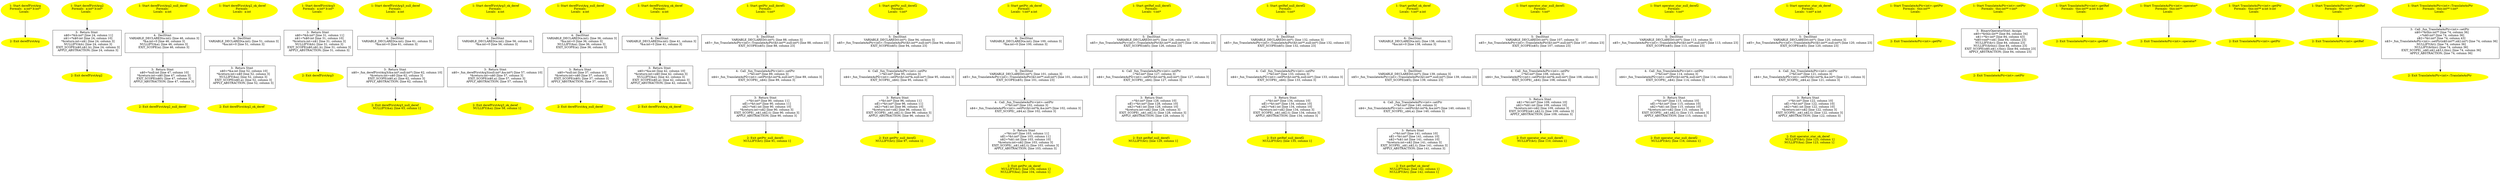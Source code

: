 /* @generated */
digraph cfg {
"derefFirstArg#11155233742091168443.dc9be6cfdd866625309f594a0c1a3bdc_1" [label="1: Start derefFirstArg\nFormals:  a:int* b:int*\nLocals:  \n  " color=yellow style=filled]
	

	 "derefFirstArg#11155233742091168443.dc9be6cfdd866625309f594a0c1a3bdc_1" -> "derefFirstArg#11155233742091168443.dc9be6cfdd866625309f594a0c1a3bdc_2" ;
"derefFirstArg#11155233742091168443.dc9be6cfdd866625309f594a0c1a3bdc_2" [label="2: Exit derefFirstArg \n  " color=yellow style=filled]
	

"derefFirstArg2#11387624487828646016.9777f67ce8b8da5c99a0e59eaaf6eb17_1" [label="1: Start derefFirstArg2\nFormals:  a:int* b:int*\nLocals:  \n  " color=yellow style=filled]
	

	 "derefFirstArg2#11387624487828646016.9777f67ce8b8da5c99a0e59eaaf6eb17_1" -> "derefFirstArg2#11387624487828646016.9777f67ce8b8da5c99a0e59eaaf6eb17_3" ;
"derefFirstArg2#11387624487828646016.9777f67ce8b8da5c99a0e59eaaf6eb17_2" [label="2: Exit derefFirstArg2 \n  " color=yellow style=filled]
	

"derefFirstArg2#11387624487828646016.9777f67ce8b8da5c99a0e59eaaf6eb17_3" [label="3:  Return Stmt \n   n$0=*&b:int* [line 24, column 11]\n  n$1=*n$0:int [line 24, column 10]\n  *&return:int=n$1 [line 24, column 3]\n  NULLIFY(&b); [line 24, column 3]\n  EXIT_SCOPE(n$0,n$1,b); [line 24, column 3]\n  APPLY_ABSTRACTION; [line 24, column 3]\n " shape="box"]
	

	 "derefFirstArg2#11387624487828646016.9777f67ce8b8da5c99a0e59eaaf6eb17_3" -> "derefFirstArg2#11387624487828646016.9777f67ce8b8da5c99a0e59eaaf6eb17_2" ;
"derefFirstArg2_null_deref#13631548499595216278.23fca23ff6728e4b72a2548ecb3b1ba0_1" [label="1: Start derefFirstArg2_null_deref\nFormals: \nLocals:  a:int \n  " color=yellow style=filled]
	

	 "derefFirstArg2_null_deref#13631548499595216278.23fca23ff6728e4b72a2548ecb3b1ba0_1" -> "derefFirstArg2_null_deref#13631548499595216278.23fca23ff6728e4b72a2548ecb3b1ba0_4" ;
"derefFirstArg2_null_deref#13631548499595216278.23fca23ff6728e4b72a2548ecb3b1ba0_2" [label="2: Exit derefFirstArg2_null_deref \n  " color=yellow style=filled]
	

"derefFirstArg2_null_deref#13631548499595216278.23fca23ff6728e4b72a2548ecb3b1ba0_3" [label="3:  Return Stmt \n   n$0=*null:int [line 47, column 10]\n  *&return:int=n$0 [line 47, column 3]\n  EXIT_SCOPE(n$0); [line 47, column 3]\n  APPLY_ABSTRACTION; [line 47, column 3]\n " shape="box"]
	

	 "derefFirstArg2_null_deref#13631548499595216278.23fca23ff6728e4b72a2548ecb3b1ba0_3" -> "derefFirstArg2_null_deref#13631548499595216278.23fca23ff6728e4b72a2548ecb3b1ba0_2" ;
"derefFirstArg2_null_deref#13631548499595216278.23fca23ff6728e4b72a2548ecb3b1ba0_4" [label="4:  DeclStmt \n   VARIABLE_DECLARED(a:int); [line 46, column 3]\n  *&a:int=0 [line 46, column 3]\n  NULLIFY(&a); [line 46, column 3]\n  EXIT_SCOPE(a); [line 46, column 3]\n " shape="box"]
	

	 "derefFirstArg2_null_deref#13631548499595216278.23fca23ff6728e4b72a2548ecb3b1ba0_4" -> "derefFirstArg2_null_deref#13631548499595216278.23fca23ff6728e4b72a2548ecb3b1ba0_3" ;
"derefFirstArg2_ok_deref#6873109919028202465.d57ab0b62c0ba18894b8b08d5a8f8e8a_1" [label="1: Start derefFirstArg2_ok_deref\nFormals: \nLocals:  a:int \n  " color=yellow style=filled]
	

	 "derefFirstArg2_ok_deref#6873109919028202465.d57ab0b62c0ba18894b8b08d5a8f8e8a_1" -> "derefFirstArg2_ok_deref#6873109919028202465.d57ab0b62c0ba18894b8b08d5a8f8e8a_4" ;
"derefFirstArg2_ok_deref#6873109919028202465.d57ab0b62c0ba18894b8b08d5a8f8e8a_2" [label="2: Exit derefFirstArg2_ok_deref \n  " color=yellow style=filled]
	

"derefFirstArg2_ok_deref#6873109919028202465.d57ab0b62c0ba18894b8b08d5a8f8e8a_3" [label="3:  Return Stmt \n   n$0=*&a:int [line 52, column 10]\n  *&return:int=n$0 [line 52, column 3]\n  NULLIFY(&a); [line 52, column 3]\n  EXIT_SCOPE(n$0,a); [line 52, column 3]\n  APPLY_ABSTRACTION; [line 52, column 3]\n " shape="box"]
	

	 "derefFirstArg2_ok_deref#6873109919028202465.d57ab0b62c0ba18894b8b08d5a8f8e8a_3" -> "derefFirstArg2_ok_deref#6873109919028202465.d57ab0b62c0ba18894b8b08d5a8f8e8a_2" ;
"derefFirstArg2_ok_deref#6873109919028202465.d57ab0b62c0ba18894b8b08d5a8f8e8a_4" [label="4:  DeclStmt \n   VARIABLE_DECLARED(a:int); [line 51, column 3]\n  *&a:int=0 [line 51, column 3]\n " shape="box"]
	

	 "derefFirstArg2_ok_deref#6873109919028202465.d57ab0b62c0ba18894b8b08d5a8f8e8a_4" -> "derefFirstArg2_ok_deref#6873109919028202465.d57ab0b62c0ba18894b8b08d5a8f8e8a_3" ;
"derefFirstArg3#3150650678378709003.fb38cf6b9238ba2f8f6e25136f8beb95_1" [label="1: Start derefFirstArg3\nFormals:  a:int* b:int*\nLocals:  \n  " color=yellow style=filled]
	

	 "derefFirstArg3#3150650678378709003.fb38cf6b9238ba2f8f6e25136f8beb95_1" -> "derefFirstArg3#3150650678378709003.fb38cf6b9238ba2f8f6e25136f8beb95_3" ;
"derefFirstArg3#3150650678378709003.fb38cf6b9238ba2f8f6e25136f8beb95_2" [label="2: Exit derefFirstArg3 \n  " color=yellow style=filled]
	

"derefFirstArg3#3150650678378709003.fb38cf6b9238ba2f8f6e25136f8beb95_3" [label="3:  Return Stmt \n   n$0=*&b:int* [line 31, column 11]\n  n$1=*n$0:int [line 31, column 10]\n  *&return:int=n$1 [line 31, column 3]\n  NULLIFY(&b); [line 31, column 3]\n  EXIT_SCOPE(n$0,n$1,b); [line 31, column 3]\n  APPLY_ABSTRACTION; [line 31, column 3]\n " shape="box"]
	

	 "derefFirstArg3#3150650678378709003.fb38cf6b9238ba2f8f6e25136f8beb95_3" -> "derefFirstArg3#3150650678378709003.fb38cf6b9238ba2f8f6e25136f8beb95_2" ;
"derefFirstArg3_null_deref#3036141491555788229.605788dbf5e3c5625520098d1b5d320e_1" [label="1: Start derefFirstArg3_null_deref\nFormals: \nLocals:  a:int \n  " color=yellow style=filled]
	

	 "derefFirstArg3_null_deref#3036141491555788229.605788dbf5e3c5625520098d1b5d320e_1" -> "derefFirstArg3_null_deref#3036141491555788229.605788dbf5e3c5625520098d1b5d320e_4" ;
"derefFirstArg3_null_deref#3036141491555788229.605788dbf5e3c5625520098d1b5d320e_2" [label="2: Exit derefFirstArg3_null_deref \n   NULLIFY(&a); [line 63, column 1]\n " color=yellow style=filled]
	

"derefFirstArg3_null_deref#3036141491555788229.605788dbf5e3c5625520098d1b5d320e_3" [label="3:  Return Stmt \n   n$0=_fun_derefFirstArg3(&a:int*,null:int*) [line 62, column 10]\n  *&return:int=n$0 [line 62, column 3]\n  EXIT_SCOPE(n$0,a); [line 62, column 3]\n  APPLY_ABSTRACTION; [line 62, column 3]\n " shape="box"]
	

	 "derefFirstArg3_null_deref#3036141491555788229.605788dbf5e3c5625520098d1b5d320e_3" -> "derefFirstArg3_null_deref#3036141491555788229.605788dbf5e3c5625520098d1b5d320e_2" ;
"derefFirstArg3_null_deref#3036141491555788229.605788dbf5e3c5625520098d1b5d320e_4" [label="4:  DeclStmt \n   VARIABLE_DECLARED(a:int); [line 61, column 3]\n  *&a:int=0 [line 61, column 3]\n " shape="box"]
	

	 "derefFirstArg3_null_deref#3036141491555788229.605788dbf5e3c5625520098d1b5d320e_4" -> "derefFirstArg3_null_deref#3036141491555788229.605788dbf5e3c5625520098d1b5d320e_3" ;
"derefFirstArg3_ok_deref#12266654054137171150.c58c85ea4ba2ebfd89d0336e51301e7a_1" [label="1: Start derefFirstArg3_ok_deref\nFormals: \nLocals:  a:int \n  " color=yellow style=filled]
	

	 "derefFirstArg3_ok_deref#12266654054137171150.c58c85ea4ba2ebfd89d0336e51301e7a_1" -> "derefFirstArg3_ok_deref#12266654054137171150.c58c85ea4ba2ebfd89d0336e51301e7a_4" ;
"derefFirstArg3_ok_deref#12266654054137171150.c58c85ea4ba2ebfd89d0336e51301e7a_2" [label="2: Exit derefFirstArg3_ok_deref \n   NULLIFY(&a); [line 58, column 1]\n " color=yellow style=filled]
	

"derefFirstArg3_ok_deref#12266654054137171150.c58c85ea4ba2ebfd89d0336e51301e7a_3" [label="3:  Return Stmt \n   n$0=_fun_derefFirstArg3(null:int*,&a:int*) [line 57, column 10]\n  *&return:int=n$0 [line 57, column 3]\n  EXIT_SCOPE(n$0,a); [line 57, column 3]\n  APPLY_ABSTRACTION; [line 57, column 3]\n " shape="box"]
	

	 "derefFirstArg3_ok_deref#12266654054137171150.c58c85ea4ba2ebfd89d0336e51301e7a_3" -> "derefFirstArg3_ok_deref#12266654054137171150.c58c85ea4ba2ebfd89d0336e51301e7a_2" ;
"derefFirstArg3_ok_deref#12266654054137171150.c58c85ea4ba2ebfd89d0336e51301e7a_4" [label="4:  DeclStmt \n   VARIABLE_DECLARED(a:int); [line 56, column 3]\n  *&a:int=0 [line 56, column 3]\n " shape="box"]
	

	 "derefFirstArg3_ok_deref#12266654054137171150.c58c85ea4ba2ebfd89d0336e51301e7a_4" -> "derefFirstArg3_ok_deref#12266654054137171150.c58c85ea4ba2ebfd89d0336e51301e7a_3" ;
"derefFirstArg_null_deref#14830687999166111591.325df3347d8f75d0292cfd33a485d28a_1" [label="1: Start derefFirstArg_null_deref\nFormals: \nLocals:  a:int \n  " color=yellow style=filled]
	

	 "derefFirstArg_null_deref#14830687999166111591.325df3347d8f75d0292cfd33a485d28a_1" -> "derefFirstArg_null_deref#14830687999166111591.325df3347d8f75d0292cfd33a485d28a_4" ;
"derefFirstArg_null_deref#14830687999166111591.325df3347d8f75d0292cfd33a485d28a_2" [label="2: Exit derefFirstArg_null_deref \n  " color=yellow style=filled]
	

"derefFirstArg_null_deref#14830687999166111591.325df3347d8f75d0292cfd33a485d28a_3" [label="3:  Return Stmt \n   n$0=*null:int [line 37, column 10]\n  *&return:int=n$0 [line 37, column 3]\n  EXIT_SCOPE(n$0); [line 37, column 3]\n  APPLY_ABSTRACTION; [line 37, column 3]\n " shape="box"]
	

	 "derefFirstArg_null_deref#14830687999166111591.325df3347d8f75d0292cfd33a485d28a_3" -> "derefFirstArg_null_deref#14830687999166111591.325df3347d8f75d0292cfd33a485d28a_2" ;
"derefFirstArg_null_deref#14830687999166111591.325df3347d8f75d0292cfd33a485d28a_4" [label="4:  DeclStmt \n   VARIABLE_DECLARED(a:int); [line 36, column 3]\n  *&a:int=0 [line 36, column 3]\n  NULLIFY(&a); [line 36, column 3]\n  EXIT_SCOPE(a); [line 36, column 3]\n " shape="box"]
	

	 "derefFirstArg_null_deref#14830687999166111591.325df3347d8f75d0292cfd33a485d28a_4" -> "derefFirstArg_null_deref#14830687999166111591.325df3347d8f75d0292cfd33a485d28a_3" ;
"derefFirstArg_ok_deref#70986049112502156.78efafe2cdade07d4257a7cd671e75f5_1" [label="1: Start derefFirstArg_ok_deref\nFormals: \nLocals:  a:int \n  " color=yellow style=filled]
	

	 "derefFirstArg_ok_deref#70986049112502156.78efafe2cdade07d4257a7cd671e75f5_1" -> "derefFirstArg_ok_deref#70986049112502156.78efafe2cdade07d4257a7cd671e75f5_4" ;
"derefFirstArg_ok_deref#70986049112502156.78efafe2cdade07d4257a7cd671e75f5_2" [label="2: Exit derefFirstArg_ok_deref \n  " color=yellow style=filled]
	

"derefFirstArg_ok_deref#70986049112502156.78efafe2cdade07d4257a7cd671e75f5_3" [label="3:  Return Stmt \n   n$0=*&a:int [line 42, column 10]\n  *&return:int=n$0 [line 42, column 3]\n  NULLIFY(&a); [line 42, column 3]\n  EXIT_SCOPE(n$0,a); [line 42, column 3]\n  APPLY_ABSTRACTION; [line 42, column 3]\n " shape="box"]
	

	 "derefFirstArg_ok_deref#70986049112502156.78efafe2cdade07d4257a7cd671e75f5_3" -> "derefFirstArg_ok_deref#70986049112502156.78efafe2cdade07d4257a7cd671e75f5_2" ;
"derefFirstArg_ok_deref#70986049112502156.78efafe2cdade07d4257a7cd671e75f5_4" [label="4:  DeclStmt \n   VARIABLE_DECLARED(a:int); [line 41, column 3]\n  *&a:int=0 [line 41, column 3]\n " shape="box"]
	

	 "derefFirstArg_ok_deref#70986049112502156.78efafe2cdade07d4257a7cd671e75f5_4" -> "derefFirstArg_ok_deref#70986049112502156.78efafe2cdade07d4257a7cd671e75f5_3" ;
"getPtr_null_deref1#10685326586135592861.d05a7735c36f759fec001951cdc51035_1" [label="1: Start getPtr_null_deref1\nFormals: \nLocals:  t:int* \n  " color=yellow style=filled]
	

	 "getPtr_null_deref1#10685326586135592861.d05a7735c36f759fec001951cdc51035_1" -> "getPtr_null_deref1#10685326586135592861.d05a7735c36f759fec001951cdc51035_5" ;
"getPtr_null_deref1#10685326586135592861.d05a7735c36f759fec001951cdc51035_2" [label="2: Exit getPtr_null_deref1 \n   NULLIFY(&t); [line 91, column 1]\n " color=yellow style=filled]
	

"getPtr_null_deref1#10685326586135592861.d05a7735c36f759fec001951cdc51035_3" [label="3:  Return Stmt \n   _=*&t:int* [line 90, column 11]\n  n$1=*&t:int* [line 90, column 11]\n  n$2=*n$1:int [line 90, column 10]\n  *&return:int=n$2 [line 90, column 3]\n  EXIT_SCOPE(_,n$1,n$2,t); [line 90, column 3]\n  APPLY_ABSTRACTION; [line 90, column 3]\n " shape="box"]
	

	 "getPtr_null_deref1#10685326586135592861.d05a7735c36f759fec001951cdc51035_3" -> "getPtr_null_deref1#10685326586135592861.d05a7735c36f759fec001951cdc51035_2" ;
"getPtr_null_deref1#10685326586135592861.d05a7735c36f759fec001951cdc51035_4" [label="4:  Call _fun_TranslateAsPtr<int>::setPtr \n   _=*&t:int* [line 89, column 3]\n  n$4=_fun_TranslateAsPtr<int>::setPtr(&t:int*&,null:int*) [line 89, column 3]\n  EXIT_SCOPE(_,n$4); [line 89, column 3]\n " shape="box"]
	

	 "getPtr_null_deref1#10685326586135592861.d05a7735c36f759fec001951cdc51035_4" -> "getPtr_null_deref1#10685326586135592861.d05a7735c36f759fec001951cdc51035_3" ;
"getPtr_null_deref1#10685326586135592861.d05a7735c36f759fec001951cdc51035_5" [label="5:  DeclStmt \n   VARIABLE_DECLARED(t:int*); [line 88, column 3]\n  n$5=_fun_TranslateAsPtr<int>::TranslateAsPtr(&t:int**,null:int*) [line 88, column 23]\n  EXIT_SCOPE(n$5); [line 88, column 23]\n " shape="box"]
	

	 "getPtr_null_deref1#10685326586135592861.d05a7735c36f759fec001951cdc51035_5" -> "getPtr_null_deref1#10685326586135592861.d05a7735c36f759fec001951cdc51035_4" ;
"getPtr_null_deref2#10682492045158632578.de31216813faa493761802feb6f997f2_1" [label="1: Start getPtr_null_deref2\nFormals: \nLocals:  t:int* \n  " color=yellow style=filled]
	

	 "getPtr_null_deref2#10682492045158632578.de31216813faa493761802feb6f997f2_1" -> "getPtr_null_deref2#10682492045158632578.de31216813faa493761802feb6f997f2_5" ;
"getPtr_null_deref2#10682492045158632578.de31216813faa493761802feb6f997f2_2" [label="2: Exit getPtr_null_deref2 \n   NULLIFY(&t); [line 97, column 1]\n " color=yellow style=filled]
	

"getPtr_null_deref2#10682492045158632578.de31216813faa493761802feb6f997f2_3" [label="3:  Return Stmt \n   _=*&t:int* [line 96, column 11]\n  n$1=*&t:int* [line 96, column 11]\n  n$2=*n$1:int [line 96, column 10]\n  *&return:int=n$2 [line 96, column 3]\n  EXIT_SCOPE(_,n$1,n$2,t); [line 96, column 3]\n  APPLY_ABSTRACTION; [line 96, column 3]\n " shape="box"]
	

	 "getPtr_null_deref2#10682492045158632578.de31216813faa493761802feb6f997f2_3" -> "getPtr_null_deref2#10682492045158632578.de31216813faa493761802feb6f997f2_2" ;
"getPtr_null_deref2#10682492045158632578.de31216813faa493761802feb6f997f2_4" [label="4:  Call _fun_TranslateAsPtr<int>::setPtr \n   _=*&t:int* [line 95, column 3]\n  n$4=_fun_TranslateAsPtr<int>::setPtr(&t:int*&,null:int*) [line 95, column 3]\n  EXIT_SCOPE(_,n$4); [line 95, column 3]\n " shape="box"]
	

	 "getPtr_null_deref2#10682492045158632578.de31216813faa493761802feb6f997f2_4" -> "getPtr_null_deref2#10682492045158632578.de31216813faa493761802feb6f997f2_3" ;
"getPtr_null_deref2#10682492045158632578.de31216813faa493761802feb6f997f2_5" [label="5:  DeclStmt \n   VARIABLE_DECLARED(t:int*); [line 94, column 3]\n  n$5=_fun_TranslateAsPtr<int>::TranslateAsPtr(&t:int**,null:int*) [line 94, column 23]\n  EXIT_SCOPE(n$5); [line 94, column 23]\n " shape="box"]
	

	 "getPtr_null_deref2#10682492045158632578.de31216813faa493761802feb6f997f2_5" -> "getPtr_null_deref2#10682492045158632578.de31216813faa493761802feb6f997f2_4" ;
"getPtr_ok_deref#15608473391071478730.49e56fac5bd82269c2093a9c1e438200_1" [label="1: Start getPtr_ok_deref\nFormals: \nLocals:  t:int* a:int \n  " color=yellow style=filled]
	

	 "getPtr_ok_deref#15608473391071478730.49e56fac5bd82269c2093a9c1e438200_1" -> "getPtr_ok_deref#15608473391071478730.49e56fac5bd82269c2093a9c1e438200_6" ;
"getPtr_ok_deref#15608473391071478730.49e56fac5bd82269c2093a9c1e438200_2" [label="2: Exit getPtr_ok_deref \n   NULLIFY(&t); [line 104, column 1]\n  NULLIFY(&a); [line 104, column 1]\n " color=yellow style=filled]
	

"getPtr_ok_deref#15608473391071478730.49e56fac5bd82269c2093a9c1e438200_3" [label="3:  Return Stmt \n   _=*&t:int* [line 103, column 11]\n  n$1=*&t:int* [line 103, column 11]\n  n$2=*n$1:int [line 103, column 10]\n  *&return:int=n$2 [line 103, column 3]\n  EXIT_SCOPE(_,n$1,n$2,t); [line 103, column 3]\n  APPLY_ABSTRACTION; [line 103, column 3]\n " shape="box"]
	

	 "getPtr_ok_deref#15608473391071478730.49e56fac5bd82269c2093a9c1e438200_3" -> "getPtr_ok_deref#15608473391071478730.49e56fac5bd82269c2093a9c1e438200_2" ;
"getPtr_ok_deref#15608473391071478730.49e56fac5bd82269c2093a9c1e438200_4" [label="4:  Call _fun_TranslateAsPtr<int>::setPtr \n   _=*&t:int* [line 102, column 3]\n  n$4=_fun_TranslateAsPtr<int>::setPtr(&t:int*&,&a:int*) [line 102, column 3]\n  EXIT_SCOPE(_,n$4,a); [line 102, column 3]\n " shape="box"]
	

	 "getPtr_ok_deref#15608473391071478730.49e56fac5bd82269c2093a9c1e438200_4" -> "getPtr_ok_deref#15608473391071478730.49e56fac5bd82269c2093a9c1e438200_3" ;
"getPtr_ok_deref#15608473391071478730.49e56fac5bd82269c2093a9c1e438200_5" [label="5:  DeclStmt \n   VARIABLE_DECLARED(t:int*); [line 101, column 3]\n  n$5=_fun_TranslateAsPtr<int>::TranslateAsPtr(&t:int**,null:int*) [line 101, column 23]\n  EXIT_SCOPE(n$5); [line 101, column 23]\n " shape="box"]
	

	 "getPtr_ok_deref#15608473391071478730.49e56fac5bd82269c2093a9c1e438200_5" -> "getPtr_ok_deref#15608473391071478730.49e56fac5bd82269c2093a9c1e438200_4" ;
"getPtr_ok_deref#15608473391071478730.49e56fac5bd82269c2093a9c1e438200_6" [label="6:  DeclStmt \n   VARIABLE_DECLARED(a:int); [line 100, column 3]\n  *&a:int=0 [line 100, column 3]\n " shape="box"]
	

	 "getPtr_ok_deref#15608473391071478730.49e56fac5bd82269c2093a9c1e438200_6" -> "getPtr_ok_deref#15608473391071478730.49e56fac5bd82269c2093a9c1e438200_5" ;
"getRef_null_deref1#4264296374417396044.654d24b6c4af017d90a5ceff83c121c2_1" [label="1: Start getRef_null_deref1\nFormals: \nLocals:  t:int* \n  " color=yellow style=filled]
	

	 "getRef_null_deref1#4264296374417396044.654d24b6c4af017d90a5ceff83c121c2_1" -> "getRef_null_deref1#4264296374417396044.654d24b6c4af017d90a5ceff83c121c2_5" ;
"getRef_null_deref1#4264296374417396044.654d24b6c4af017d90a5ceff83c121c2_2" [label="2: Exit getRef_null_deref1 \n   NULLIFY(&t); [line 129, column 1]\n " color=yellow style=filled]
	

"getRef_null_deref1#4264296374417396044.654d24b6c4af017d90a5ceff83c121c2_3" [label="3:  Return Stmt \n   _=*&t:int* [line 128, column 10]\n  n$1=*&t:int* [line 128, column 10]\n  n$2=*n$1:int [line 128, column 10]\n  *&return:int=n$2 [line 128, column 3]\n  EXIT_SCOPE(_,n$1,n$2,t); [line 128, column 3]\n  APPLY_ABSTRACTION; [line 128, column 3]\n " shape="box"]
	

	 "getRef_null_deref1#4264296374417396044.654d24b6c4af017d90a5ceff83c121c2_3" -> "getRef_null_deref1#4264296374417396044.654d24b6c4af017d90a5ceff83c121c2_2" ;
"getRef_null_deref1#4264296374417396044.654d24b6c4af017d90a5ceff83c121c2_4" [label="4:  Call _fun_TranslateAsPtr<int>::setPtr \n   _=*&t:int* [line 127, column 3]\n  n$4=_fun_TranslateAsPtr<int>::setPtr(&t:int*&,null:int*) [line 127, column 3]\n  EXIT_SCOPE(_,n$4); [line 127, column 3]\n " shape="box"]
	

	 "getRef_null_deref1#4264296374417396044.654d24b6c4af017d90a5ceff83c121c2_4" -> "getRef_null_deref1#4264296374417396044.654d24b6c4af017d90a5ceff83c121c2_3" ;
"getRef_null_deref1#4264296374417396044.654d24b6c4af017d90a5ceff83c121c2_5" [label="5:  DeclStmt \n   VARIABLE_DECLARED(t:int*); [line 126, column 3]\n  n$5=_fun_TranslateAsPtr<int>::TranslateAsPtr(&t:int**,null:int*) [line 126, column 23]\n  EXIT_SCOPE(n$5); [line 126, column 23]\n " shape="box"]
	

	 "getRef_null_deref1#4264296374417396044.654d24b6c4af017d90a5ceff83c121c2_5" -> "getRef_null_deref1#4264296374417396044.654d24b6c4af017d90a5ceff83c121c2_4" ;
"getRef_null_deref2#4263471740696427019.45bed1239309132cabf29f4cdd81f3cc_1" [label="1: Start getRef_null_deref2\nFormals: \nLocals:  t:int* \n  " color=yellow style=filled]
	

	 "getRef_null_deref2#4263471740696427019.45bed1239309132cabf29f4cdd81f3cc_1" -> "getRef_null_deref2#4263471740696427019.45bed1239309132cabf29f4cdd81f3cc_5" ;
"getRef_null_deref2#4263471740696427019.45bed1239309132cabf29f4cdd81f3cc_2" [label="2: Exit getRef_null_deref2 \n   NULLIFY(&t); [line 135, column 1]\n " color=yellow style=filled]
	

"getRef_null_deref2#4263471740696427019.45bed1239309132cabf29f4cdd81f3cc_3" [label="3:  Return Stmt \n   _=*&t:int* [line 134, column 10]\n  n$1=*&t:int* [line 134, column 10]\n  n$2=*n$1:int [line 134, column 10]\n  *&return:int=n$2 [line 134, column 3]\n  EXIT_SCOPE(_,n$1,n$2,t); [line 134, column 3]\n  APPLY_ABSTRACTION; [line 134, column 3]\n " shape="box"]
	

	 "getRef_null_deref2#4263471740696427019.45bed1239309132cabf29f4cdd81f3cc_3" -> "getRef_null_deref2#4263471740696427019.45bed1239309132cabf29f4cdd81f3cc_2" ;
"getRef_null_deref2#4263471740696427019.45bed1239309132cabf29f4cdd81f3cc_4" [label="4:  Call _fun_TranslateAsPtr<int>::setPtr \n   _=*&t:int* [line 133, column 3]\n  n$4=_fun_TranslateAsPtr<int>::setPtr(&t:int*&,null:int*) [line 133, column 3]\n  EXIT_SCOPE(_,n$4); [line 133, column 3]\n " shape="box"]
	

	 "getRef_null_deref2#4263471740696427019.45bed1239309132cabf29f4cdd81f3cc_4" -> "getRef_null_deref2#4263471740696427019.45bed1239309132cabf29f4cdd81f3cc_3" ;
"getRef_null_deref2#4263471740696427019.45bed1239309132cabf29f4cdd81f3cc_5" [label="5:  DeclStmt \n   VARIABLE_DECLARED(t:int*); [line 132, column 3]\n  n$5=_fun_TranslateAsPtr<int>::TranslateAsPtr(&t:int**,null:int*) [line 132, column 23]\n  EXIT_SCOPE(n$5); [line 132, column 23]\n " shape="box"]
	

	 "getRef_null_deref2#4263471740696427019.45bed1239309132cabf29f4cdd81f3cc_5" -> "getRef_null_deref2#4263471740696427019.45bed1239309132cabf29f4cdd81f3cc_4" ;
"getRef_ok_deref#10111201054364386601.e514c65ac6978a31376e6032d81b3d16_1" [label="1: Start getRef_ok_deref\nFormals: \nLocals:  t:int* a:int \n  " color=yellow style=filled]
	

	 "getRef_ok_deref#10111201054364386601.e514c65ac6978a31376e6032d81b3d16_1" -> "getRef_ok_deref#10111201054364386601.e514c65ac6978a31376e6032d81b3d16_6" ;
"getRef_ok_deref#10111201054364386601.e514c65ac6978a31376e6032d81b3d16_2" [label="2: Exit getRef_ok_deref \n   NULLIFY(&a); [line 142, column 1]\n  NULLIFY(&t); [line 142, column 1]\n " color=yellow style=filled]
	

"getRef_ok_deref#10111201054364386601.e514c65ac6978a31376e6032d81b3d16_3" [label="3:  Return Stmt \n   _=*&t:int* [line 141, column 10]\n  n$1=*&t:int* [line 141, column 10]\n  n$2=*n$1:int [line 141, column 10]\n  *&return:int=n$2 [line 141, column 3]\n  EXIT_SCOPE(_,n$1,n$2,t); [line 141, column 3]\n  APPLY_ABSTRACTION; [line 141, column 3]\n " shape="box"]
	

	 "getRef_ok_deref#10111201054364386601.e514c65ac6978a31376e6032d81b3d16_3" -> "getRef_ok_deref#10111201054364386601.e514c65ac6978a31376e6032d81b3d16_2" ;
"getRef_ok_deref#10111201054364386601.e514c65ac6978a31376e6032d81b3d16_4" [label="4:  Call _fun_TranslateAsPtr<int>::setPtr \n   _=*&t:int* [line 140, column 3]\n  n$4=_fun_TranslateAsPtr<int>::setPtr(&t:int*&,&a:int*) [line 140, column 3]\n  EXIT_SCOPE(_,n$4,a); [line 140, column 3]\n " shape="box"]
	

	 "getRef_ok_deref#10111201054364386601.e514c65ac6978a31376e6032d81b3d16_4" -> "getRef_ok_deref#10111201054364386601.e514c65ac6978a31376e6032d81b3d16_3" ;
"getRef_ok_deref#10111201054364386601.e514c65ac6978a31376e6032d81b3d16_5" [label="5:  DeclStmt \n   VARIABLE_DECLARED(t:int*); [line 139, column 3]\n  n$5=_fun_TranslateAsPtr<int>::TranslateAsPtr(&t:int**,null:int*) [line 139, column 23]\n  EXIT_SCOPE(n$5); [line 139, column 23]\n " shape="box"]
	

	 "getRef_ok_deref#10111201054364386601.e514c65ac6978a31376e6032d81b3d16_5" -> "getRef_ok_deref#10111201054364386601.e514c65ac6978a31376e6032d81b3d16_4" ;
"getRef_ok_deref#10111201054364386601.e514c65ac6978a31376e6032d81b3d16_6" [label="6:  DeclStmt \n   VARIABLE_DECLARED(a:int); [line 138, column 3]\n  *&a:int=0 [line 138, column 3]\n " shape="box"]
	

	 "getRef_ok_deref#10111201054364386601.e514c65ac6978a31376e6032d81b3d16_6" -> "getRef_ok_deref#10111201054364386601.e514c65ac6978a31376e6032d81b3d16_5" ;
"operator_star_null_deref1#14187169119337849630.74372e24230903d2d4cacecae74f498d_1" [label="1: Start operator_star_null_deref1\nFormals: \nLocals:  t:int* \n  " color=yellow style=filled]
	

	 "operator_star_null_deref1#14187169119337849630.74372e24230903d2d4cacecae74f498d_1" -> "operator_star_null_deref1#14187169119337849630.74372e24230903d2d4cacecae74f498d_5" ;
"operator_star_null_deref1#14187169119337849630.74372e24230903d2d4cacecae74f498d_2" [label="2: Exit operator_star_null_deref1 \n   NULLIFY(&t); [line 110, column 1]\n " color=yellow style=filled]
	

"operator_star_null_deref1#14187169119337849630.74372e24230903d2d4cacecae74f498d_3" [label="3:  Return Stmt \n   n$1=*&t:int* [line 109, column 10]\n  n$2=*n$1:int [line 109, column 10]\n  *&return:int=n$2 [line 109, column 3]\n  EXIT_SCOPE(n$1,n$2,t); [line 109, column 3]\n  APPLY_ABSTRACTION; [line 109, column 3]\n " shape="box"]
	

	 "operator_star_null_deref1#14187169119337849630.74372e24230903d2d4cacecae74f498d_3" -> "operator_star_null_deref1#14187169119337849630.74372e24230903d2d4cacecae74f498d_2" ;
"operator_star_null_deref1#14187169119337849630.74372e24230903d2d4cacecae74f498d_4" [label="4:  Call _fun_TranslateAsPtr<int>::setPtr \n   _=*&t:int* [line 108, column 3]\n  n$4=_fun_TranslateAsPtr<int>::setPtr(&t:int*&,null:int*) [line 108, column 3]\n  EXIT_SCOPE(_,n$4); [line 108, column 3]\n " shape="box"]
	

	 "operator_star_null_deref1#14187169119337849630.74372e24230903d2d4cacecae74f498d_4" -> "operator_star_null_deref1#14187169119337849630.74372e24230903d2d4cacecae74f498d_3" ;
"operator_star_null_deref1#14187169119337849630.74372e24230903d2d4cacecae74f498d_5" [label="5:  DeclStmt \n   VARIABLE_DECLARED(t:int*); [line 107, column 3]\n  n$5=_fun_TranslateAsPtr<int>::TranslateAsPtr(&t:int**,null:int*) [line 107, column 23]\n  EXIT_SCOPE(n$5); [line 107, column 23]\n " shape="box"]
	

	 "operator_star_null_deref1#14187169119337849630.74372e24230903d2d4cacecae74f498d_5" -> "operator_star_null_deref1#14187169119337849630.74372e24230903d2d4cacecae74f498d_4" ;
"operator_star_null_deref2#14189968475942707161.6f6b808f2059b0f1bd8edd63f3e0c27b_1" [label="1: Start operator_star_null_deref2\nFormals: \nLocals:  t:int* \n  " color=yellow style=filled]
	

	 "operator_star_null_deref2#14189968475942707161.6f6b808f2059b0f1bd8edd63f3e0c27b_1" -> "operator_star_null_deref2#14189968475942707161.6f6b808f2059b0f1bd8edd63f3e0c27b_5" ;
"operator_star_null_deref2#14189968475942707161.6f6b808f2059b0f1bd8edd63f3e0c27b_2" [label="2: Exit operator_star_null_deref2 \n   NULLIFY(&t); [line 116, column 1]\n " color=yellow style=filled]
	

"operator_star_null_deref2#14189968475942707161.6f6b808f2059b0f1bd8edd63f3e0c27b_3" [label="3:  Return Stmt \n   _=*&t:int* [line 115, column 10]\n  n$1=*&t:int* [line 115, column 10]\n  n$2=*n$1:int [line 115, column 10]\n  *&return:int=n$2 [line 115, column 3]\n  EXIT_SCOPE(_,n$1,n$2,t); [line 115, column 3]\n  APPLY_ABSTRACTION; [line 115, column 3]\n " shape="box"]
	

	 "operator_star_null_deref2#14189968475942707161.6f6b808f2059b0f1bd8edd63f3e0c27b_3" -> "operator_star_null_deref2#14189968475942707161.6f6b808f2059b0f1bd8edd63f3e0c27b_2" ;
"operator_star_null_deref2#14189968475942707161.6f6b808f2059b0f1bd8edd63f3e0c27b_4" [label="4:  Call _fun_TranslateAsPtr<int>::setPtr \n   _=*&t:int* [line 114, column 3]\n  n$4=_fun_TranslateAsPtr<int>::setPtr(&t:int*&,null:int*) [line 114, column 3]\n  EXIT_SCOPE(_,n$4); [line 114, column 3]\n " shape="box"]
	

	 "operator_star_null_deref2#14189968475942707161.6f6b808f2059b0f1bd8edd63f3e0c27b_4" -> "operator_star_null_deref2#14189968475942707161.6f6b808f2059b0f1bd8edd63f3e0c27b_3" ;
"operator_star_null_deref2#14189968475942707161.6f6b808f2059b0f1bd8edd63f3e0c27b_5" [label="5:  DeclStmt \n   VARIABLE_DECLARED(t:int*); [line 113, column 3]\n  n$5=_fun_TranslateAsPtr<int>::TranslateAsPtr(&t:int**,null:int*) [line 113, column 23]\n  EXIT_SCOPE(n$5); [line 113, column 23]\n " shape="box"]
	

	 "operator_star_null_deref2#14189968475942707161.6f6b808f2059b0f1bd8edd63f3e0c27b_5" -> "operator_star_null_deref2#14189968475942707161.6f6b808f2059b0f1bd8edd63f3e0c27b_4" ;
"operator_star_ok_deref#11345277927099423171.138b78e88dab5887cd2f20f2590c779f_1" [label="1: Start operator_star_ok_deref\nFormals: \nLocals:  t:int* a:int \n  " color=yellow style=filled]
	

	 "operator_star_ok_deref#11345277927099423171.138b78e88dab5887cd2f20f2590c779f_1" -> "operator_star_ok_deref#11345277927099423171.138b78e88dab5887cd2f20f2590c779f_5" ;
"operator_star_ok_deref#11345277927099423171.138b78e88dab5887cd2f20f2590c779f_2" [label="2: Exit operator_star_ok_deref \n   NULLIFY(&t); [line 123, column 1]\n  NULLIFY(&a); [line 123, column 1]\n " color=yellow style=filled]
	

"operator_star_ok_deref#11345277927099423171.138b78e88dab5887cd2f20f2590c779f_3" [label="3:  Return Stmt \n   _=*&t:int* [line 122, column 10]\n  n$1=*&t:int* [line 122, column 10]\n  n$2=*n$1:int [line 122, column 10]\n  *&return:int=n$2 [line 122, column 3]\n  EXIT_SCOPE(_,n$1,n$2,t); [line 122, column 3]\n  APPLY_ABSTRACTION; [line 122, column 3]\n " shape="box"]
	

	 "operator_star_ok_deref#11345277927099423171.138b78e88dab5887cd2f20f2590c779f_3" -> "operator_star_ok_deref#11345277927099423171.138b78e88dab5887cd2f20f2590c779f_2" ;
"operator_star_ok_deref#11345277927099423171.138b78e88dab5887cd2f20f2590c779f_4" [label="4:  Call _fun_TranslateAsPtr<int>::setPtr \n   _=*&t:int* [line 121, column 3]\n  n$4=_fun_TranslateAsPtr<int>::setPtr(&t:int*&,&a:int*) [line 121, column 3]\n  EXIT_SCOPE(_,n$4,a); [line 121, column 3]\n " shape="box"]
	

	 "operator_star_ok_deref#11345277927099423171.138b78e88dab5887cd2f20f2590c779f_4" -> "operator_star_ok_deref#11345277927099423171.138b78e88dab5887cd2f20f2590c779f_3" ;
"operator_star_ok_deref#11345277927099423171.138b78e88dab5887cd2f20f2590c779f_5" [label="5:  DeclStmt \n   VARIABLE_DECLARED(t:int*); [line 120, column 3]\n  n$5=_fun_TranslateAsPtr<int>::TranslateAsPtr(&t:int**,null:int*) [line 120, column 23]\n  EXIT_SCOPE(n$5); [line 120, column 23]\n " shape="box"]
	

	 "operator_star_ok_deref#11345277927099423171.138b78e88dab5887cd2f20f2590c779f_5" -> "operator_star_ok_deref#11345277927099423171.138b78e88dab5887cd2f20f2590c779f_4" ;
"getPtr#TranslateAsPtr<int>#(11398425810130716395).657b6b87ee3e6dc84e17d734bcfc55b1_1" [label="1: Start TranslateAsPtr<int>::getPtr\nFormals:  this:int**\nLocals:  \n  " color=yellow style=filled]
	

	 "getPtr#TranslateAsPtr<int>#(11398425810130716395).657b6b87ee3e6dc84e17d734bcfc55b1_1" -> "getPtr#TranslateAsPtr<int>#(11398425810130716395).657b6b87ee3e6dc84e17d734bcfc55b1_2" ;
"getPtr#TranslateAsPtr<int>#(11398425810130716395).657b6b87ee3e6dc84e17d734bcfc55b1_2" [label="2: Exit TranslateAsPtr<int>::getPtr \n  " color=yellow style=filled]
	

"setPtr#TranslateAsPtr<int>#(11427652750021041520).3f4d983a0a5cf5a43b2e4fd66c30c6a9_1" [label="1: Start TranslateAsPtr<int>::setPtr\nFormals:  this:int** v:int*\nLocals:  \n  " color=yellow style=filled]
	

	 "setPtr#TranslateAsPtr<int>#(11427652750021041520).3f4d983a0a5cf5a43b2e4fd66c30c6a9_1" -> "setPtr#TranslateAsPtr<int>#(11427652750021041520).3f4d983a0a5cf5a43b2e4fd66c30c6a9_3" ;
"setPtr#TranslateAsPtr<int>#(11427652750021041520).3f4d983a0a5cf5a43b2e4fd66c30c6a9_2" [label="2: Exit TranslateAsPtr<int>::setPtr \n  " color=yellow style=filled]
	

"setPtr#TranslateAsPtr<int>#(11427652750021041520).3f4d983a0a5cf5a43b2e4fd66c30c6a9_3" [label="3:  BinaryOperatorStmt: Assign \n   n$0=*&this:int** [line 84, column 34]\n  n$1=*&v:int* [line 84, column 43]\n  *n$0:void*=n$1 [line 84, column 23]\n  NULLIFY(&v); [line 84, column 23]\n  NULLIFY(&this); [line 84, column 23]\n  EXIT_SCOPE(n$0,n$1,v,this); [line 84, column 23]\n  APPLY_ABSTRACTION; [line 84, column 23]\n " shape="box"]
	

	 "setPtr#TranslateAsPtr<int>#(11427652750021041520).3f4d983a0a5cf5a43b2e4fd66c30c6a9_3" -> "setPtr#TranslateAsPtr<int>#(11427652750021041520).3f4d983a0a5cf5a43b2e4fd66c30c6a9_2" ;
"getRef#TranslateAsPtr<int>#(12157952070639259276).02c97edc35db5f793a7a4d1e6c16b00b_1" [label="1: Start TranslateAsPtr<int>::getRef\nFormals:  this:int** a:int b:int\nLocals:  \n  " color=yellow style=filled]
	

	 "getRef#TranslateAsPtr<int>#(12157952070639259276).02c97edc35db5f793a7a4d1e6c16b00b_1" -> "getRef#TranslateAsPtr<int>#(12157952070639259276).02c97edc35db5f793a7a4d1e6c16b00b_2" ;
"getRef#TranslateAsPtr<int>#(12157952070639259276).02c97edc35db5f793a7a4d1e6c16b00b_2" [label="2: Exit TranslateAsPtr<int>::getRef \n  " color=yellow style=filled]
	

"operator*#TranslateAsPtr<int>#(2957914813032465436).d9d28f5b3fa89d06894336545dfa919e_1" [label="1: Start TranslateAsPtr<int>::operator*\nFormals:  this:int**\nLocals:  \n  " color=yellow style=filled]
	

	 "operator*#TranslateAsPtr<int>#(2957914813032465436).d9d28f5b3fa89d06894336545dfa919e_1" -> "operator*#TranslateAsPtr<int>#(2957914813032465436).d9d28f5b3fa89d06894336545dfa919e_2" ;
"operator*#TranslateAsPtr<int>#(2957914813032465436).d9d28f5b3fa89d06894336545dfa919e_2" [label="2: Exit TranslateAsPtr<int>::operator* \n  " color=yellow style=filled]
	

"getPtr#TranslateAsPtr<int>#(5108725798531153105).ddae4f977672452bac54a30a4533059d_1" [label="1: Start TranslateAsPtr<int>::getPtr\nFormals:  this:int** a:int b:int\nLocals:  \n  " color=yellow style=filled]
	

	 "getPtr#TranslateAsPtr<int>#(5108725798531153105).ddae4f977672452bac54a30a4533059d_1" -> "getPtr#TranslateAsPtr<int>#(5108725798531153105).ddae4f977672452bac54a30a4533059d_2" ;
"getPtr#TranslateAsPtr<int>#(5108725798531153105).ddae4f977672452bac54a30a4533059d_2" [label="2: Exit TranslateAsPtr<int>::getPtr \n  " color=yellow style=filled]
	

"getRef#TranslateAsPtr<int>#(8980454460906194048).c1f61acdfdda98d0f31dfdad70fac6a4_1" [label="1: Start TranslateAsPtr<int>::getRef\nFormals:  this:int**\nLocals:  \n  " color=yellow style=filled]
	

	 "getRef#TranslateAsPtr<int>#(8980454460906194048).c1f61acdfdda98d0f31dfdad70fac6a4_1" -> "getRef#TranslateAsPtr<int>#(8980454460906194048).c1f61acdfdda98d0f31dfdad70fac6a4_2" ;
"getRef#TranslateAsPtr<int>#(8980454460906194048).c1f61acdfdda98d0f31dfdad70fac6a4_2" [label="2: Exit TranslateAsPtr<int>::getRef \n  " color=yellow style=filled]
	

"TranslateAsPtr#TranslateAsPtr<int>#{16989717360382977660}.33ce04b76efc158540bbe4b4b3c6897f_1" [label="1: Start TranslateAsPtr<int>::TranslateAsPtr\nFormals:  this:int** t:int*\nLocals:  \n  " color=yellow style=filled]
	

	 "TranslateAsPtr#TranslateAsPtr<int>#{16989717360382977660}.33ce04b76efc158540bbe4b4b3c6897f_1" -> "TranslateAsPtr#TranslateAsPtr<int>#{16989717360382977660}.33ce04b76efc158540bbe4b4b3c6897f_3" ;
"TranslateAsPtr#TranslateAsPtr<int>#{16989717360382977660}.33ce04b76efc158540bbe4b4b3c6897f_2" [label="2: Exit TranslateAsPtr<int>::TranslateAsPtr \n  " color=yellow style=filled]
	

"TranslateAsPtr#TranslateAsPtr<int>#{16989717360382977660}.33ce04b76efc158540bbe4b4b3c6897f_3" [label="3:  Call _fun_TranslateAsPtr<int>::setPtr \n   n$0=*&this:int** [line 74, column 36]\n  _=*n$0:int* [line 74, column 36]\n  n$2=*&t:int* [line 74, column 43]\n  n$3=_fun_TranslateAsPtr<int>::setPtr(n$0:int**,n$2:int*) [line 74, column 36]\n  NULLIFY(&t); [line 74, column 36]\n  NULLIFY(&this); [line 74, column 36]\n  EXIT_SCOPE(_,n$0,n$2,n$3,t,this); [line 74, column 36]\n  APPLY_ABSTRACTION; [line 74, column 36]\n " shape="box"]
	

	 "TranslateAsPtr#TranslateAsPtr<int>#{16989717360382977660}.33ce04b76efc158540bbe4b4b3c6897f_3" -> "TranslateAsPtr#TranslateAsPtr<int>#{16989717360382977660}.33ce04b76efc158540bbe4b4b3c6897f_2" ;
}
